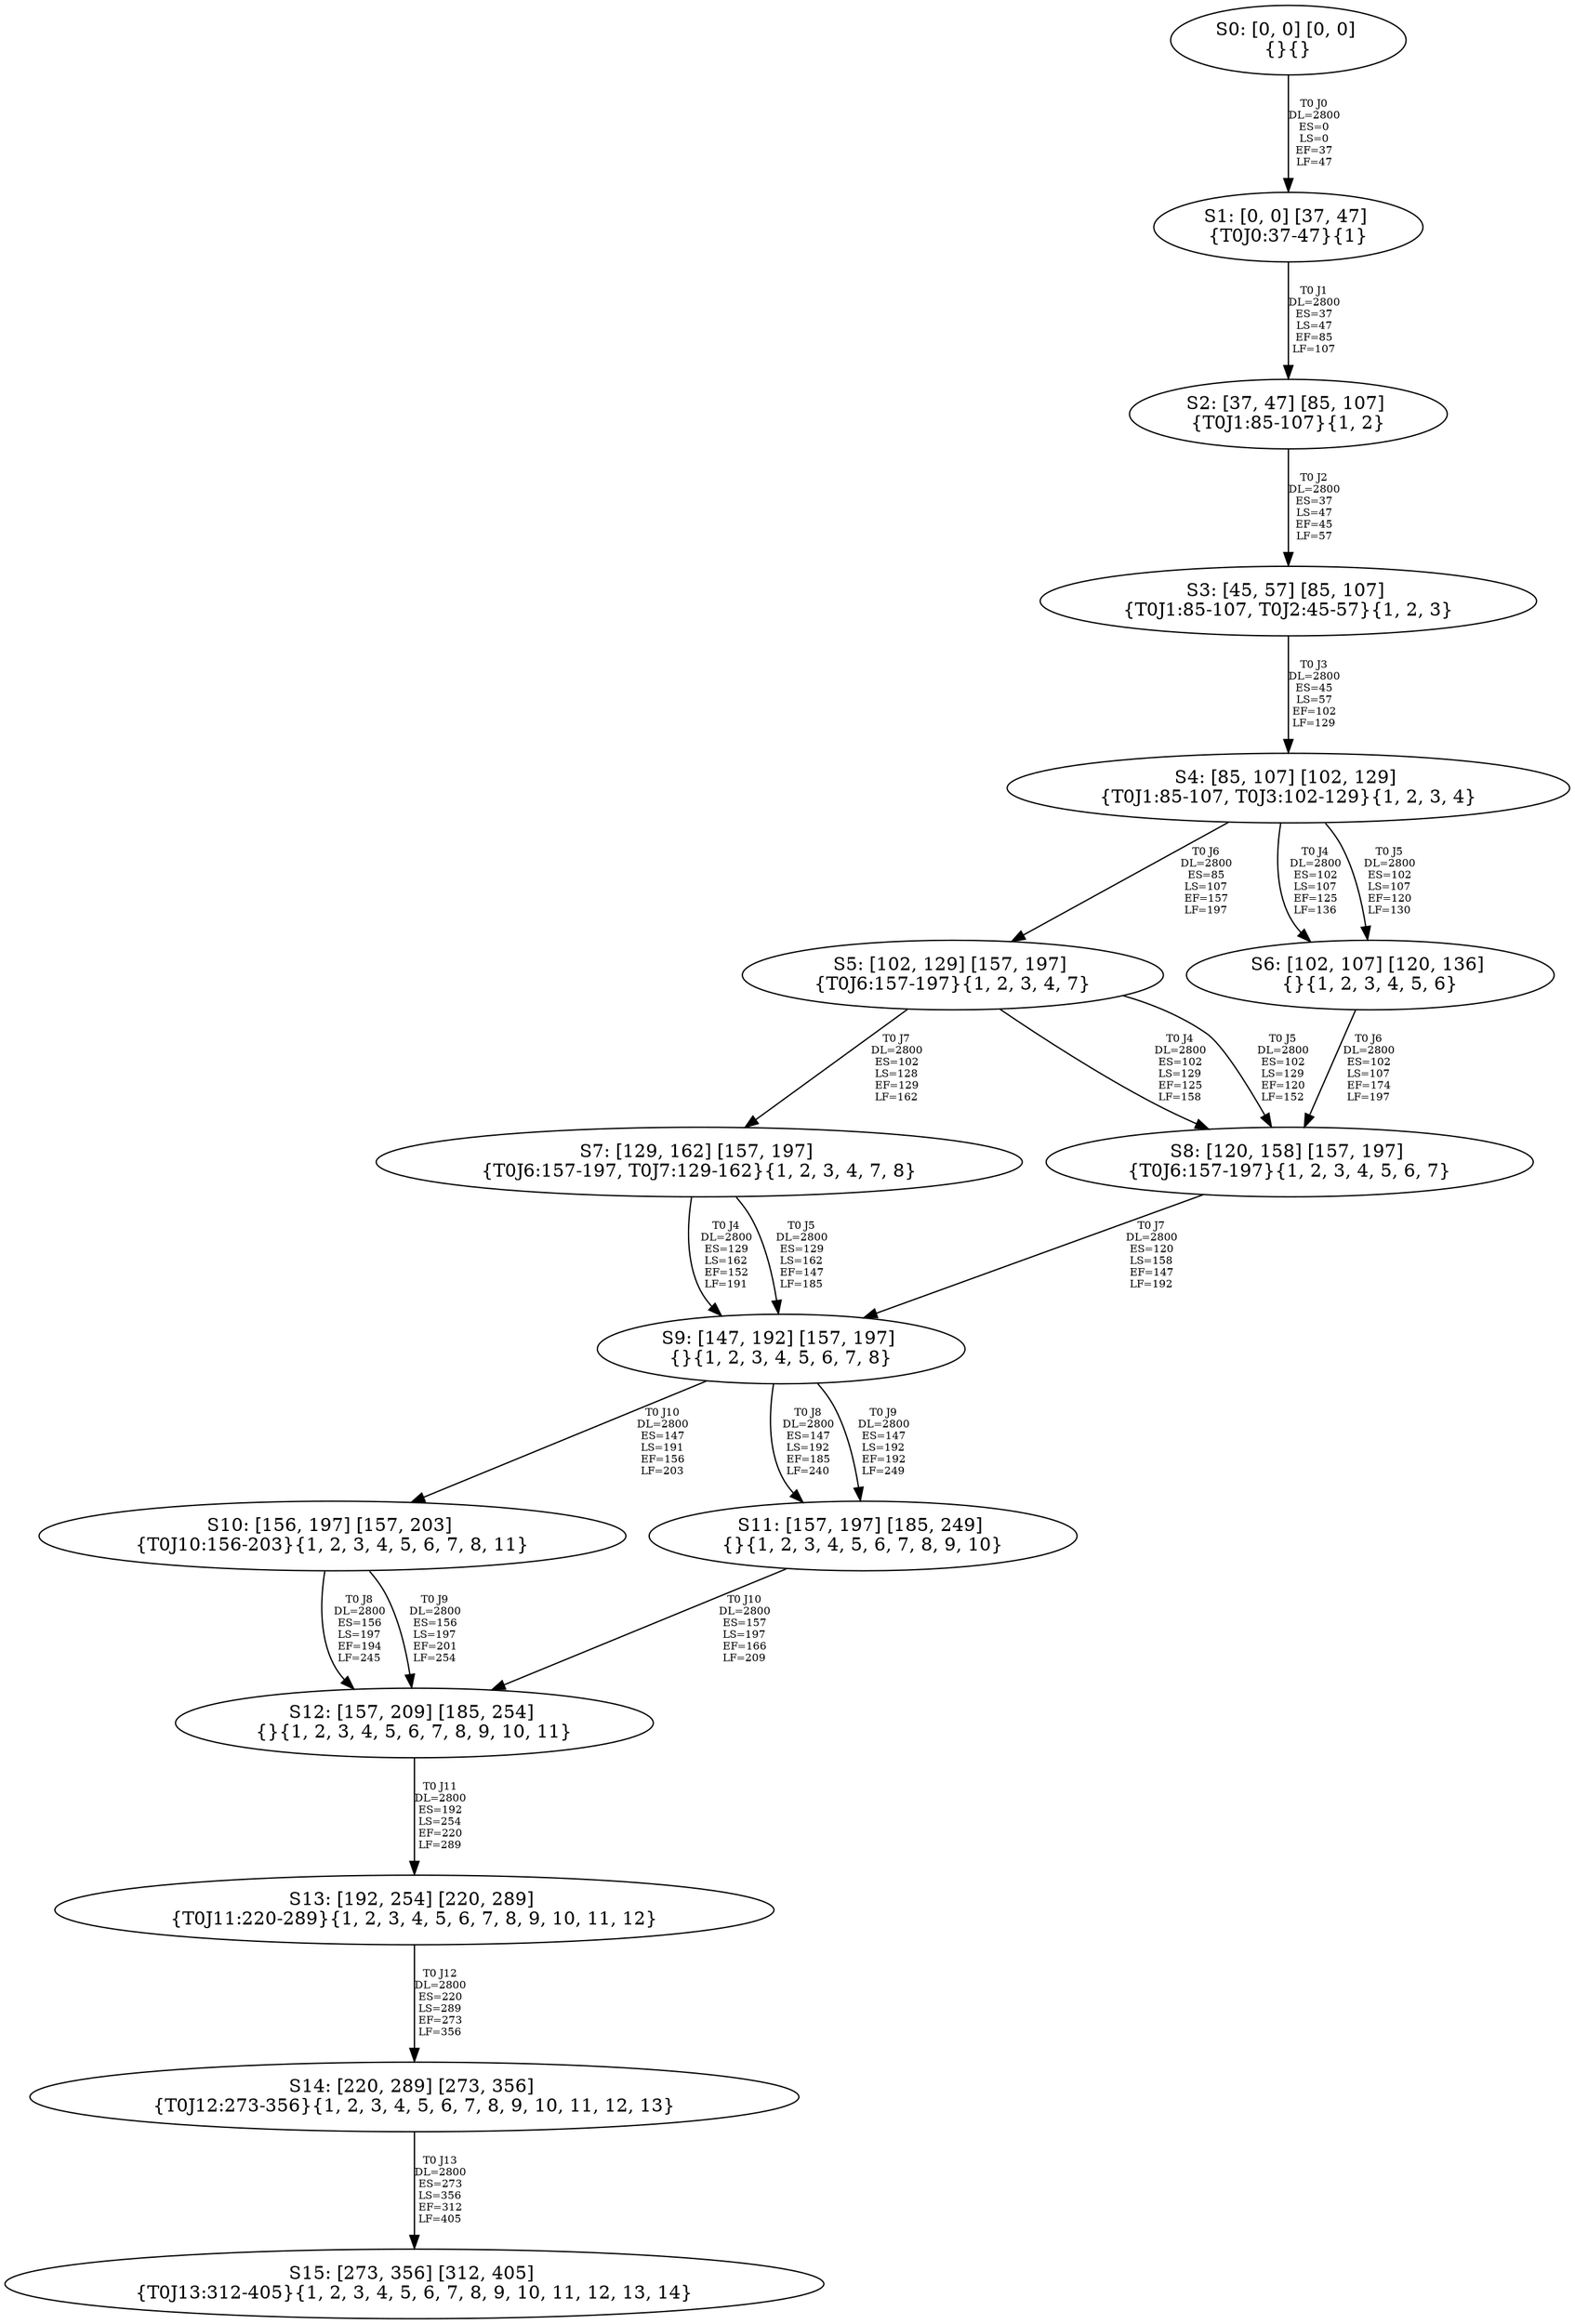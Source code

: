 digraph {
	S0[label="S0: [0, 0] [0, 0] \n{}{}"];
	S1[label="S1: [0, 0] [37, 47] \n{T0J0:37-47}{1}"];
	S2[label="S2: [37, 47] [85, 107] \n{T0J1:85-107}{1, 2}"];
	S3[label="S3: [45, 57] [85, 107] \n{T0J1:85-107, T0J2:45-57}{1, 2, 3}"];
	S4[label="S4: [85, 107] [102, 129] \n{T0J1:85-107, T0J3:102-129}{1, 2, 3, 4}"];
	S5[label="S5: [102, 129] [157, 197] \n{T0J6:157-197}{1, 2, 3, 4, 7}"];
	S6[label="S6: [102, 107] [120, 136] \n{}{1, 2, 3, 4, 5, 6}"];
	S7[label="S7: [129, 162] [157, 197] \n{T0J6:157-197, T0J7:129-162}{1, 2, 3, 4, 7, 8}"];
	S8[label="S8: [120, 158] [157, 197] \n{T0J6:157-197}{1, 2, 3, 4, 5, 6, 7}"];
	S9[label="S9: [147, 192] [157, 197] \n{}{1, 2, 3, 4, 5, 6, 7, 8}"];
	S10[label="S10: [156, 197] [157, 203] \n{T0J10:156-203}{1, 2, 3, 4, 5, 6, 7, 8, 11}"];
	S11[label="S11: [157, 197] [185, 249] \n{}{1, 2, 3, 4, 5, 6, 7, 8, 9, 10}"];
	S12[label="S12: [157, 209] [185, 254] \n{}{1, 2, 3, 4, 5, 6, 7, 8, 9, 10, 11}"];
	S13[label="S13: [192, 254] [220, 289] \n{T0J11:220-289}{1, 2, 3, 4, 5, 6, 7, 8, 9, 10, 11, 12}"];
	S14[label="S14: [220, 289] [273, 356] \n{T0J12:273-356}{1, 2, 3, 4, 5, 6, 7, 8, 9, 10, 11, 12, 13}"];
	S15[label="S15: [273, 356] [312, 405] \n{T0J13:312-405}{1, 2, 3, 4, 5, 6, 7, 8, 9, 10, 11, 12, 13, 14}"];
	S0 -> S1[label="T0 J0\nDL=2800\nES=0\nLS=0\nEF=37\nLF=47",fontsize=8];
	S1 -> S2[label="T0 J1\nDL=2800\nES=37\nLS=47\nEF=85\nLF=107",fontsize=8];
	S2 -> S3[label="T0 J2\nDL=2800\nES=37\nLS=47\nEF=45\nLF=57",fontsize=8];
	S3 -> S4[label="T0 J3\nDL=2800\nES=45\nLS=57\nEF=102\nLF=129",fontsize=8];
	S4 -> S6[label="T0 J4\nDL=2800\nES=102\nLS=107\nEF=125\nLF=136",fontsize=8];
	S4 -> S6[label="T0 J5\nDL=2800\nES=102\nLS=107\nEF=120\nLF=130",fontsize=8];
	S4 -> S5[label="T0 J6\nDL=2800\nES=85\nLS=107\nEF=157\nLF=197",fontsize=8];
	S5 -> S8[label="T0 J4\nDL=2800\nES=102\nLS=129\nEF=125\nLF=158",fontsize=8];
	S5 -> S8[label="T0 J5\nDL=2800\nES=102\nLS=129\nEF=120\nLF=152",fontsize=8];
	S5 -> S7[label="T0 J7\nDL=2800\nES=102\nLS=128\nEF=129\nLF=162",fontsize=8];
	S6 -> S8[label="T0 J6\nDL=2800\nES=102\nLS=107\nEF=174\nLF=197",fontsize=8];
	S7 -> S9[label="T0 J4\nDL=2800\nES=129\nLS=162\nEF=152\nLF=191",fontsize=8];
	S7 -> S9[label="T0 J5\nDL=2800\nES=129\nLS=162\nEF=147\nLF=185",fontsize=8];
	S8 -> S9[label="T0 J7\nDL=2800\nES=120\nLS=158\nEF=147\nLF=192",fontsize=8];
	S9 -> S11[label="T0 J8\nDL=2800\nES=147\nLS=192\nEF=185\nLF=240",fontsize=8];
	S9 -> S11[label="T0 J9\nDL=2800\nES=147\nLS=192\nEF=192\nLF=249",fontsize=8];
	S9 -> S10[label="T0 J10\nDL=2800\nES=147\nLS=191\nEF=156\nLF=203",fontsize=8];
	S10 -> S12[label="T0 J8\nDL=2800\nES=156\nLS=197\nEF=194\nLF=245",fontsize=8];
	S10 -> S12[label="T0 J9\nDL=2800\nES=156\nLS=197\nEF=201\nLF=254",fontsize=8];
	S11 -> S12[label="T0 J10\nDL=2800\nES=157\nLS=197\nEF=166\nLF=209",fontsize=8];
	S12 -> S13[label="T0 J11\nDL=2800\nES=192\nLS=254\nEF=220\nLF=289",fontsize=8];
	S13 -> S14[label="T0 J12\nDL=2800\nES=220\nLS=289\nEF=273\nLF=356",fontsize=8];
	S14 -> S15[label="T0 J13\nDL=2800\nES=273\nLS=356\nEF=312\nLF=405",fontsize=8];
}
